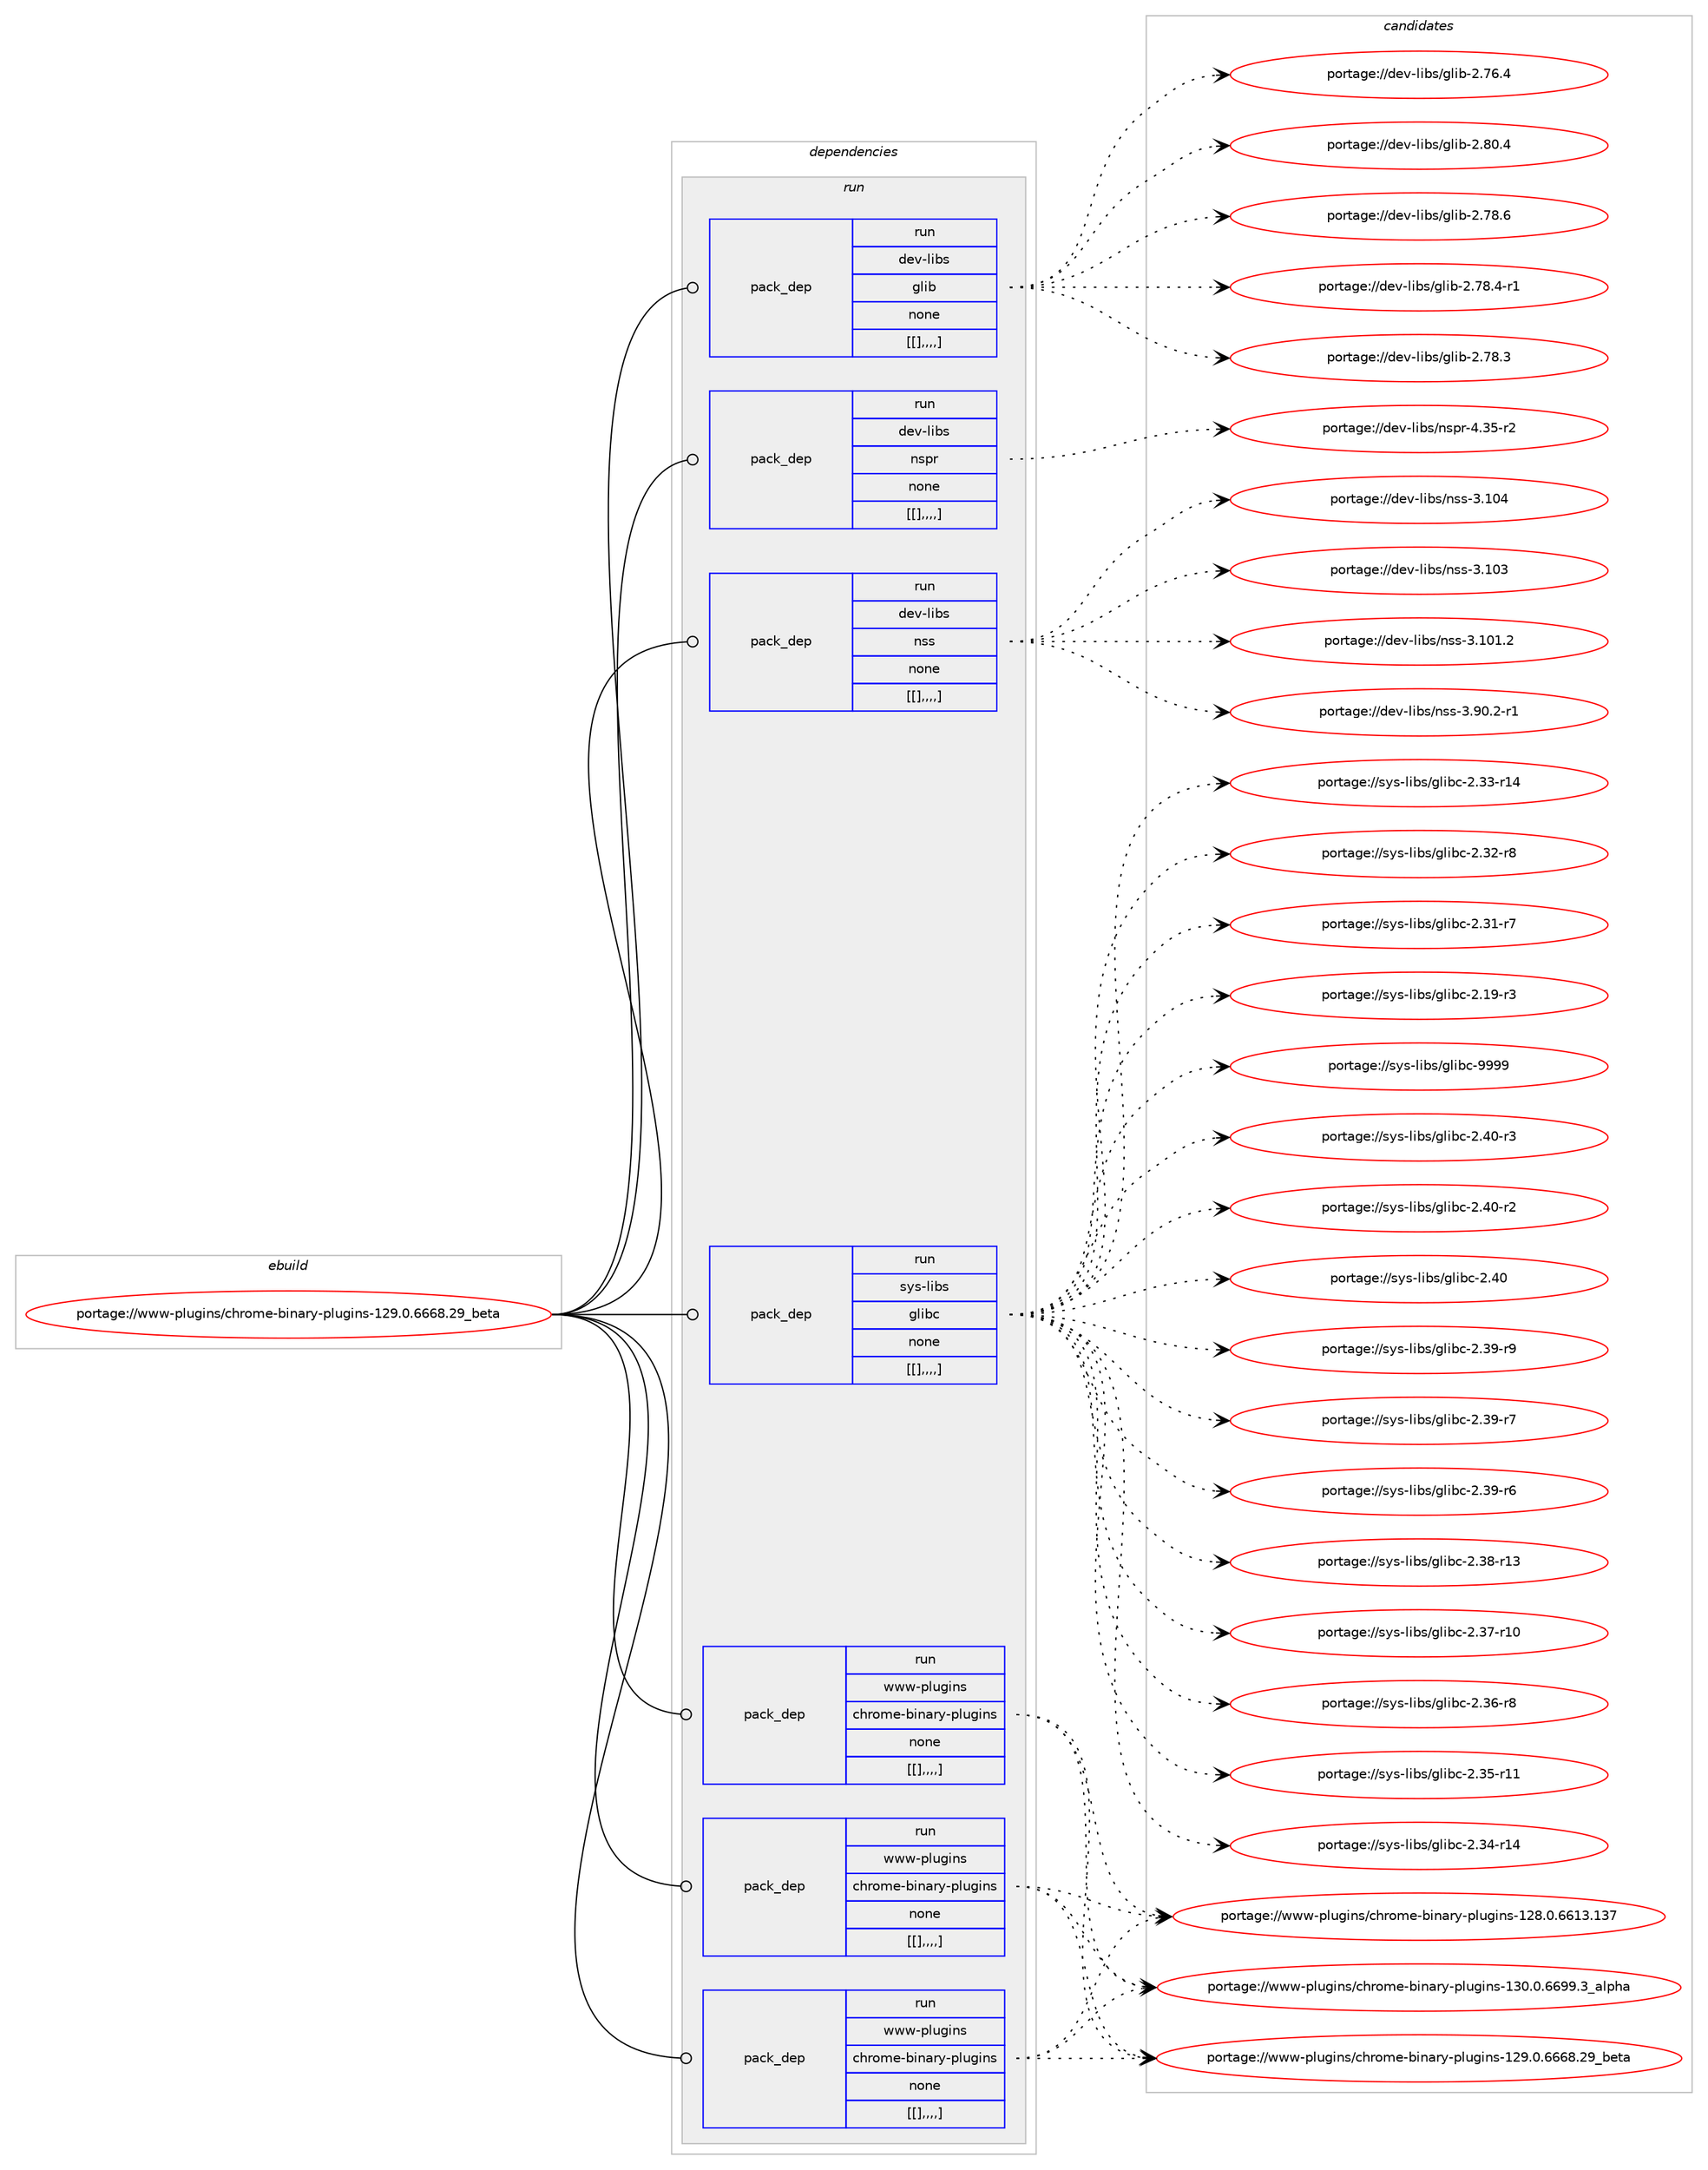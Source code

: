 digraph prolog {

# *************
# Graph options
# *************

newrank=true;
concentrate=true;
compound=true;
graph [rankdir=LR,fontname=Helvetica,fontsize=10,ranksep=1.5];#, ranksep=2.5, nodesep=0.2];
edge  [arrowhead=vee];
node  [fontname=Helvetica,fontsize=10];

# **********
# The ebuild
# **********

subgraph cluster_leftcol {
color=gray;
label=<<i>ebuild</i>>;
id [label="portage://www-plugins/chrome-binary-plugins-129.0.6668.29_beta", color=red, width=4, href="../www-plugins/chrome-binary-plugins-129.0.6668.29_beta.svg"];
}

# ****************
# The dependencies
# ****************

subgraph cluster_midcol {
color=gray;
label=<<i>dependencies</i>>;
subgraph cluster_compile {
fillcolor="#eeeeee";
style=filled;
label=<<i>compile</i>>;
}
subgraph cluster_compileandrun {
fillcolor="#eeeeee";
style=filled;
label=<<i>compile and run</i>>;
}
subgraph cluster_run {
fillcolor="#eeeeee";
style=filled;
label=<<i>run</i>>;
subgraph pack342279 {
dependency471020 [label=<<TABLE BORDER="0" CELLBORDER="1" CELLSPACING="0" CELLPADDING="4" WIDTH="220"><TR><TD ROWSPAN="6" CELLPADDING="30">pack_dep</TD></TR><TR><TD WIDTH="110">run</TD></TR><TR><TD>dev-libs</TD></TR><TR><TD>glib</TD></TR><TR><TD>none</TD></TR><TR><TD>[[],,,,]</TD></TR></TABLE>>, shape=none, color=blue];
}
id:e -> dependency471020:w [weight=20,style="solid",arrowhead="odot"];
subgraph pack342280 {
dependency471021 [label=<<TABLE BORDER="0" CELLBORDER="1" CELLSPACING="0" CELLPADDING="4" WIDTH="220"><TR><TD ROWSPAN="6" CELLPADDING="30">pack_dep</TD></TR><TR><TD WIDTH="110">run</TD></TR><TR><TD>dev-libs</TD></TR><TR><TD>nspr</TD></TR><TR><TD>none</TD></TR><TR><TD>[[],,,,]</TD></TR></TABLE>>, shape=none, color=blue];
}
id:e -> dependency471021:w [weight=20,style="solid",arrowhead="odot"];
subgraph pack342281 {
dependency471022 [label=<<TABLE BORDER="0" CELLBORDER="1" CELLSPACING="0" CELLPADDING="4" WIDTH="220"><TR><TD ROWSPAN="6" CELLPADDING="30">pack_dep</TD></TR><TR><TD WIDTH="110">run</TD></TR><TR><TD>dev-libs</TD></TR><TR><TD>nss</TD></TR><TR><TD>none</TD></TR><TR><TD>[[],,,,]</TD></TR></TABLE>>, shape=none, color=blue];
}
id:e -> dependency471022:w [weight=20,style="solid",arrowhead="odot"];
subgraph pack342282 {
dependency471023 [label=<<TABLE BORDER="0" CELLBORDER="1" CELLSPACING="0" CELLPADDING="4" WIDTH="220"><TR><TD ROWSPAN="6" CELLPADDING="30">pack_dep</TD></TR><TR><TD WIDTH="110">run</TD></TR><TR><TD>sys-libs</TD></TR><TR><TD>glibc</TD></TR><TR><TD>none</TD></TR><TR><TD>[[],,,,]</TD></TR></TABLE>>, shape=none, color=blue];
}
id:e -> dependency471023:w [weight=20,style="solid",arrowhead="odot"];
subgraph pack342283 {
dependency471024 [label=<<TABLE BORDER="0" CELLBORDER="1" CELLSPACING="0" CELLPADDING="4" WIDTH="220"><TR><TD ROWSPAN="6" CELLPADDING="30">pack_dep</TD></TR><TR><TD WIDTH="110">run</TD></TR><TR><TD>www-plugins</TD></TR><TR><TD>chrome-binary-plugins</TD></TR><TR><TD>none</TD></TR><TR><TD>[[],,,,]</TD></TR></TABLE>>, shape=none, color=blue];
}
id:e -> dependency471024:w [weight=20,style="solid",arrowhead="odot"];
subgraph pack342284 {
dependency471025 [label=<<TABLE BORDER="0" CELLBORDER="1" CELLSPACING="0" CELLPADDING="4" WIDTH="220"><TR><TD ROWSPAN="6" CELLPADDING="30">pack_dep</TD></TR><TR><TD WIDTH="110">run</TD></TR><TR><TD>www-plugins</TD></TR><TR><TD>chrome-binary-plugins</TD></TR><TR><TD>none</TD></TR><TR><TD>[[],,,,]</TD></TR></TABLE>>, shape=none, color=blue];
}
id:e -> dependency471025:w [weight=20,style="solid",arrowhead="odot"];
subgraph pack342285 {
dependency471026 [label=<<TABLE BORDER="0" CELLBORDER="1" CELLSPACING="0" CELLPADDING="4" WIDTH="220"><TR><TD ROWSPAN="6" CELLPADDING="30">pack_dep</TD></TR><TR><TD WIDTH="110">run</TD></TR><TR><TD>www-plugins</TD></TR><TR><TD>chrome-binary-plugins</TD></TR><TR><TD>none</TD></TR><TR><TD>[[],,,,]</TD></TR></TABLE>>, shape=none, color=blue];
}
id:e -> dependency471026:w [weight=20,style="solid",arrowhead="odot"];
}
}

# **************
# The candidates
# **************

subgraph cluster_choices {
rank=same;
color=gray;
label=<<i>candidates</i>>;

subgraph choice342279 {
color=black;
nodesep=1;
choice1001011184510810598115471031081059845504656484652 [label="portage://dev-libs/glib-2.80.4", color=red, width=4,href="../dev-libs/glib-2.80.4.svg"];
choice1001011184510810598115471031081059845504655564654 [label="portage://dev-libs/glib-2.78.6", color=red, width=4,href="../dev-libs/glib-2.78.6.svg"];
choice10010111845108105981154710310810598455046555646524511449 [label="portage://dev-libs/glib-2.78.4-r1", color=red, width=4,href="../dev-libs/glib-2.78.4-r1.svg"];
choice1001011184510810598115471031081059845504655564651 [label="portage://dev-libs/glib-2.78.3", color=red, width=4,href="../dev-libs/glib-2.78.3.svg"];
choice1001011184510810598115471031081059845504655544652 [label="portage://dev-libs/glib-2.76.4", color=red, width=4,href="../dev-libs/glib-2.76.4.svg"];
dependency471020:e -> choice1001011184510810598115471031081059845504656484652:w [style=dotted,weight="100"];
dependency471020:e -> choice1001011184510810598115471031081059845504655564654:w [style=dotted,weight="100"];
dependency471020:e -> choice10010111845108105981154710310810598455046555646524511449:w [style=dotted,weight="100"];
dependency471020:e -> choice1001011184510810598115471031081059845504655564651:w [style=dotted,weight="100"];
dependency471020:e -> choice1001011184510810598115471031081059845504655544652:w [style=dotted,weight="100"];
}
subgraph choice342280 {
color=black;
nodesep=1;
choice10010111845108105981154711011511211445524651534511450 [label="portage://dev-libs/nspr-4.35-r2", color=red, width=4,href="../dev-libs/nspr-4.35-r2.svg"];
dependency471021:e -> choice10010111845108105981154711011511211445524651534511450:w [style=dotted,weight="100"];
}
subgraph choice342281 {
color=black;
nodesep=1;
choice100101118451081059811547110115115455146494852 [label="portage://dev-libs/nss-3.104", color=red, width=4,href="../dev-libs/nss-3.104.svg"];
choice100101118451081059811547110115115455146494851 [label="portage://dev-libs/nss-3.103", color=red, width=4,href="../dev-libs/nss-3.103.svg"];
choice1001011184510810598115471101151154551464948494650 [label="portage://dev-libs/nss-3.101.2", color=red, width=4,href="../dev-libs/nss-3.101.2.svg"];
choice100101118451081059811547110115115455146574846504511449 [label="portage://dev-libs/nss-3.90.2-r1", color=red, width=4,href="../dev-libs/nss-3.90.2-r1.svg"];
dependency471022:e -> choice100101118451081059811547110115115455146494852:w [style=dotted,weight="100"];
dependency471022:e -> choice100101118451081059811547110115115455146494851:w [style=dotted,weight="100"];
dependency471022:e -> choice1001011184510810598115471101151154551464948494650:w [style=dotted,weight="100"];
dependency471022:e -> choice100101118451081059811547110115115455146574846504511449:w [style=dotted,weight="100"];
}
subgraph choice342282 {
color=black;
nodesep=1;
choice11512111545108105981154710310810598994557575757 [label="portage://sys-libs/glibc-9999", color=red, width=4,href="../sys-libs/glibc-9999.svg"];
choice115121115451081059811547103108105989945504652484511451 [label="portage://sys-libs/glibc-2.40-r3", color=red, width=4,href="../sys-libs/glibc-2.40-r3.svg"];
choice115121115451081059811547103108105989945504652484511450 [label="portage://sys-libs/glibc-2.40-r2", color=red, width=4,href="../sys-libs/glibc-2.40-r2.svg"];
choice11512111545108105981154710310810598994550465248 [label="portage://sys-libs/glibc-2.40", color=red, width=4,href="../sys-libs/glibc-2.40.svg"];
choice115121115451081059811547103108105989945504651574511457 [label="portage://sys-libs/glibc-2.39-r9", color=red, width=4,href="../sys-libs/glibc-2.39-r9.svg"];
choice115121115451081059811547103108105989945504651574511455 [label="portage://sys-libs/glibc-2.39-r7", color=red, width=4,href="../sys-libs/glibc-2.39-r7.svg"];
choice115121115451081059811547103108105989945504651574511454 [label="portage://sys-libs/glibc-2.39-r6", color=red, width=4,href="../sys-libs/glibc-2.39-r6.svg"];
choice11512111545108105981154710310810598994550465156451144951 [label="portage://sys-libs/glibc-2.38-r13", color=red, width=4,href="../sys-libs/glibc-2.38-r13.svg"];
choice11512111545108105981154710310810598994550465155451144948 [label="portage://sys-libs/glibc-2.37-r10", color=red, width=4,href="../sys-libs/glibc-2.37-r10.svg"];
choice115121115451081059811547103108105989945504651544511456 [label="portage://sys-libs/glibc-2.36-r8", color=red, width=4,href="../sys-libs/glibc-2.36-r8.svg"];
choice11512111545108105981154710310810598994550465153451144949 [label="portage://sys-libs/glibc-2.35-r11", color=red, width=4,href="../sys-libs/glibc-2.35-r11.svg"];
choice11512111545108105981154710310810598994550465152451144952 [label="portage://sys-libs/glibc-2.34-r14", color=red, width=4,href="../sys-libs/glibc-2.34-r14.svg"];
choice11512111545108105981154710310810598994550465151451144952 [label="portage://sys-libs/glibc-2.33-r14", color=red, width=4,href="../sys-libs/glibc-2.33-r14.svg"];
choice115121115451081059811547103108105989945504651504511456 [label="portage://sys-libs/glibc-2.32-r8", color=red, width=4,href="../sys-libs/glibc-2.32-r8.svg"];
choice115121115451081059811547103108105989945504651494511455 [label="portage://sys-libs/glibc-2.31-r7", color=red, width=4,href="../sys-libs/glibc-2.31-r7.svg"];
choice115121115451081059811547103108105989945504649574511451 [label="portage://sys-libs/glibc-2.19-r3", color=red, width=4,href="../sys-libs/glibc-2.19-r3.svg"];
dependency471023:e -> choice11512111545108105981154710310810598994557575757:w [style=dotted,weight="100"];
dependency471023:e -> choice115121115451081059811547103108105989945504652484511451:w [style=dotted,weight="100"];
dependency471023:e -> choice115121115451081059811547103108105989945504652484511450:w [style=dotted,weight="100"];
dependency471023:e -> choice11512111545108105981154710310810598994550465248:w [style=dotted,weight="100"];
dependency471023:e -> choice115121115451081059811547103108105989945504651574511457:w [style=dotted,weight="100"];
dependency471023:e -> choice115121115451081059811547103108105989945504651574511455:w [style=dotted,weight="100"];
dependency471023:e -> choice115121115451081059811547103108105989945504651574511454:w [style=dotted,weight="100"];
dependency471023:e -> choice11512111545108105981154710310810598994550465156451144951:w [style=dotted,weight="100"];
dependency471023:e -> choice11512111545108105981154710310810598994550465155451144948:w [style=dotted,weight="100"];
dependency471023:e -> choice115121115451081059811547103108105989945504651544511456:w [style=dotted,weight="100"];
dependency471023:e -> choice11512111545108105981154710310810598994550465153451144949:w [style=dotted,weight="100"];
dependency471023:e -> choice11512111545108105981154710310810598994550465152451144952:w [style=dotted,weight="100"];
dependency471023:e -> choice11512111545108105981154710310810598994550465151451144952:w [style=dotted,weight="100"];
dependency471023:e -> choice115121115451081059811547103108105989945504651504511456:w [style=dotted,weight="100"];
dependency471023:e -> choice115121115451081059811547103108105989945504651494511455:w [style=dotted,weight="100"];
dependency471023:e -> choice115121115451081059811547103108105989945504649574511451:w [style=dotted,weight="100"];
}
subgraph choice342283 {
color=black;
nodesep=1;
choice1191191194511210811710310511011547991041141111091014598105110971141214511210811710310511011545495148464846545457574651959710811210497 [label="portage://www-plugins/chrome-binary-plugins-130.0.6699.3_alpha", color=red, width=4,href="../www-plugins/chrome-binary-plugins-130.0.6699.3_alpha.svg"];
choice119119119451121081171031051101154799104114111109101459810511097114121451121081171031051101154549505746484654545456465057959810111697 [label="portage://www-plugins/chrome-binary-plugins-129.0.6668.29_beta", color=red, width=4,href="../www-plugins/chrome-binary-plugins-129.0.6668.29_beta.svg"];
choice11911911945112108117103105110115479910411411110910145981051109711412145112108117103105110115454950564648465454495146495155 [label="portage://www-plugins/chrome-binary-plugins-128.0.6613.137", color=red, width=4,href="../www-plugins/chrome-binary-plugins-128.0.6613.137.svg"];
dependency471024:e -> choice1191191194511210811710310511011547991041141111091014598105110971141214511210811710310511011545495148464846545457574651959710811210497:w [style=dotted,weight="100"];
dependency471024:e -> choice119119119451121081171031051101154799104114111109101459810511097114121451121081171031051101154549505746484654545456465057959810111697:w [style=dotted,weight="100"];
dependency471024:e -> choice11911911945112108117103105110115479910411411110910145981051109711412145112108117103105110115454950564648465454495146495155:w [style=dotted,weight="100"];
}
subgraph choice342284 {
color=black;
nodesep=1;
choice1191191194511210811710310511011547991041141111091014598105110971141214511210811710310511011545495148464846545457574651959710811210497 [label="portage://www-plugins/chrome-binary-plugins-130.0.6699.3_alpha", color=red, width=4,href="../www-plugins/chrome-binary-plugins-130.0.6699.3_alpha.svg"];
choice119119119451121081171031051101154799104114111109101459810511097114121451121081171031051101154549505746484654545456465057959810111697 [label="portage://www-plugins/chrome-binary-plugins-129.0.6668.29_beta", color=red, width=4,href="../www-plugins/chrome-binary-plugins-129.0.6668.29_beta.svg"];
choice11911911945112108117103105110115479910411411110910145981051109711412145112108117103105110115454950564648465454495146495155 [label="portage://www-plugins/chrome-binary-plugins-128.0.6613.137", color=red, width=4,href="../www-plugins/chrome-binary-plugins-128.0.6613.137.svg"];
dependency471025:e -> choice1191191194511210811710310511011547991041141111091014598105110971141214511210811710310511011545495148464846545457574651959710811210497:w [style=dotted,weight="100"];
dependency471025:e -> choice119119119451121081171031051101154799104114111109101459810511097114121451121081171031051101154549505746484654545456465057959810111697:w [style=dotted,weight="100"];
dependency471025:e -> choice11911911945112108117103105110115479910411411110910145981051109711412145112108117103105110115454950564648465454495146495155:w [style=dotted,weight="100"];
}
subgraph choice342285 {
color=black;
nodesep=1;
choice1191191194511210811710310511011547991041141111091014598105110971141214511210811710310511011545495148464846545457574651959710811210497 [label="portage://www-plugins/chrome-binary-plugins-130.0.6699.3_alpha", color=red, width=4,href="../www-plugins/chrome-binary-plugins-130.0.6699.3_alpha.svg"];
choice119119119451121081171031051101154799104114111109101459810511097114121451121081171031051101154549505746484654545456465057959810111697 [label="portage://www-plugins/chrome-binary-plugins-129.0.6668.29_beta", color=red, width=4,href="../www-plugins/chrome-binary-plugins-129.0.6668.29_beta.svg"];
choice11911911945112108117103105110115479910411411110910145981051109711412145112108117103105110115454950564648465454495146495155 [label="portage://www-plugins/chrome-binary-plugins-128.0.6613.137", color=red, width=4,href="../www-plugins/chrome-binary-plugins-128.0.6613.137.svg"];
dependency471026:e -> choice1191191194511210811710310511011547991041141111091014598105110971141214511210811710310511011545495148464846545457574651959710811210497:w [style=dotted,weight="100"];
dependency471026:e -> choice119119119451121081171031051101154799104114111109101459810511097114121451121081171031051101154549505746484654545456465057959810111697:w [style=dotted,weight="100"];
dependency471026:e -> choice11911911945112108117103105110115479910411411110910145981051109711412145112108117103105110115454950564648465454495146495155:w [style=dotted,weight="100"];
}
}

}
